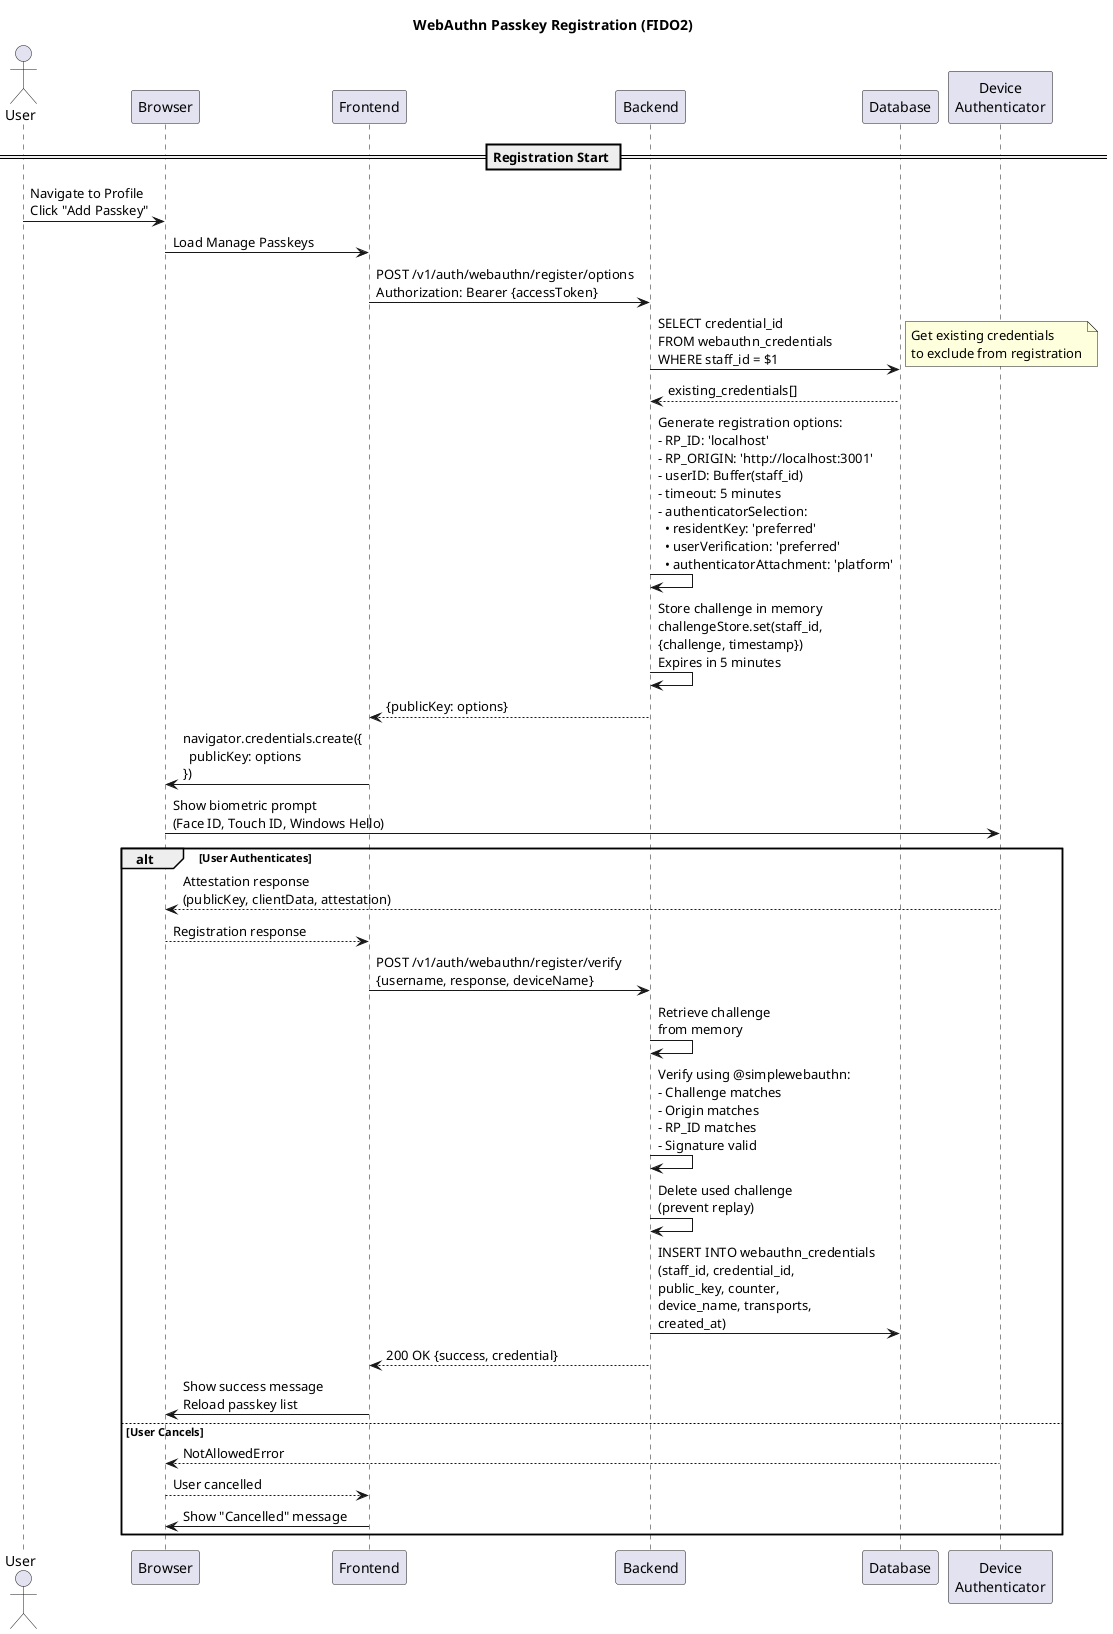 @startuml Passkey Registration
title WebAuthn Passkey Registration (FIDO2)

actor User
participant Browser
participant Frontend
participant Backend
participant Database
participant "Device\nAuthenticator" as Device

== Registration Start ==
User -> Browser: Navigate to Profile\nClick "Add Passkey"
Browser -> Frontend: Load Manage Passkeys
Frontend -> Backend: POST /v1/auth/webauthn/register/options\nAuthorization: Bearer {accessToken}

Backend -> Database: SELECT credential_id\nFROM webauthn_credentials\nWHERE staff_id = $1
note right: Get existing credentials\nto exclude from registration

Database --> Backend: existing_credentials[]

Backend -> Backend: Generate registration options:\n- RP_ID: 'localhost'\n- RP_ORIGIN: 'http://localhost:3001'\n- userID: Buffer(staff_id)\n- timeout: 5 minutes\n- authenticatorSelection:\n  • residentKey: 'preferred'\n  • userVerification: 'preferred'\n  • authenticatorAttachment: 'platform'

Backend -> Backend: Store challenge in memory\nchallengeStore.set(staff_id,\n{challenge, timestamp})\nExpires in 5 minutes

Backend --> Frontend: {publicKey: options}

Frontend -> Browser: navigator.credentials.create({\n  publicKey: options\n})
Browser -> Device: Show biometric prompt\n(Face ID, Touch ID, Windows Hello)

alt User Authenticates
    Device --> Browser: Attestation response\n(publicKey, clientData, attestation)
    Browser --> Frontend: Registration response

    Frontend -> Backend: POST /v1/auth/webauthn/register/verify\n{username, response, deviceName}

    Backend -> Backend: Retrieve challenge\nfrom memory

    Backend -> Backend: Verify using @simplewebauthn:\n- Challenge matches\n- Origin matches\n- RP_ID matches\n- Signature valid

    Backend -> Backend: Delete used challenge\n(prevent replay)

    Backend -> Database: INSERT INTO webauthn_credentials\n(staff_id, credential_id,\npublic_key, counter,\ndevice_name, transports,\ncreated_at)

    Backend --> Frontend: 200 OK {success, credential}
    Frontend -> Browser: Show success message\nReload passkey list

else User Cancels
    Device --> Browser: NotAllowedError
    Browser --> Frontend: User cancelled
    Frontend -> Browser: Show "Cancelled" message
end

@enduml
